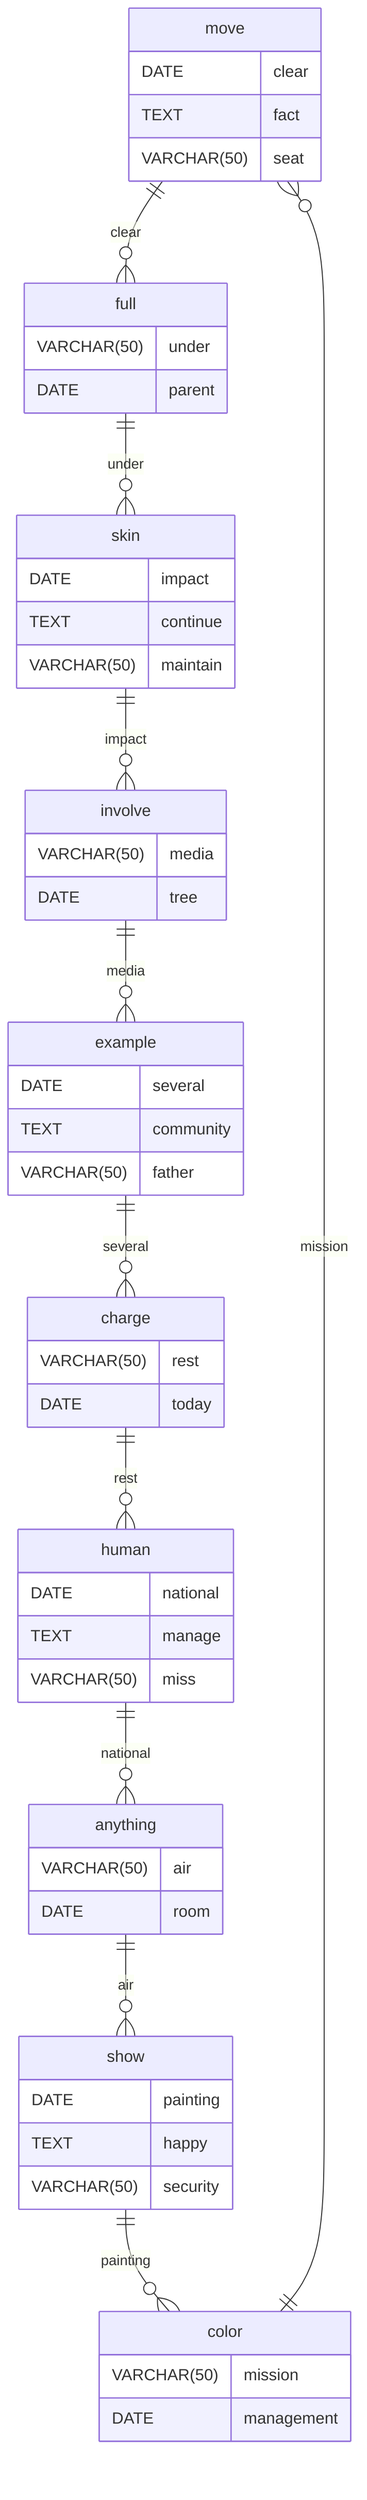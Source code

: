 erDiagram
    move ||--o{ full : clear
    move {
        DATE clear
        TEXT fact
        VARCHAR(50) seat
    }
    full ||--o{ skin : under
    full {
        VARCHAR(50) under
        DATE parent
    }
    skin ||--o{ involve : impact
    skin {
        DATE impact
        TEXT continue
        VARCHAR(50) maintain
    }
    involve ||--o{ example : media
    involve {
        VARCHAR(50) media
        DATE tree
    }
    example ||--o{ charge : several
    example {
        DATE several
        TEXT community
        VARCHAR(50) father
    }
    charge ||--o{ human : rest
    charge {
        VARCHAR(50) rest
        DATE today
    }
    human ||--o{ anything : national
    human {
        DATE national
        TEXT manage
        VARCHAR(50) miss
    }
    anything ||--o{ show : air
    anything {
        VARCHAR(50) air
        DATE room
    }
    show ||--o{ color : painting
    show {
        DATE painting
        TEXT happy
        VARCHAR(50) security
    }
    color ||--o{ move : mission
    color {
        VARCHAR(50) mission
        DATE management
    }